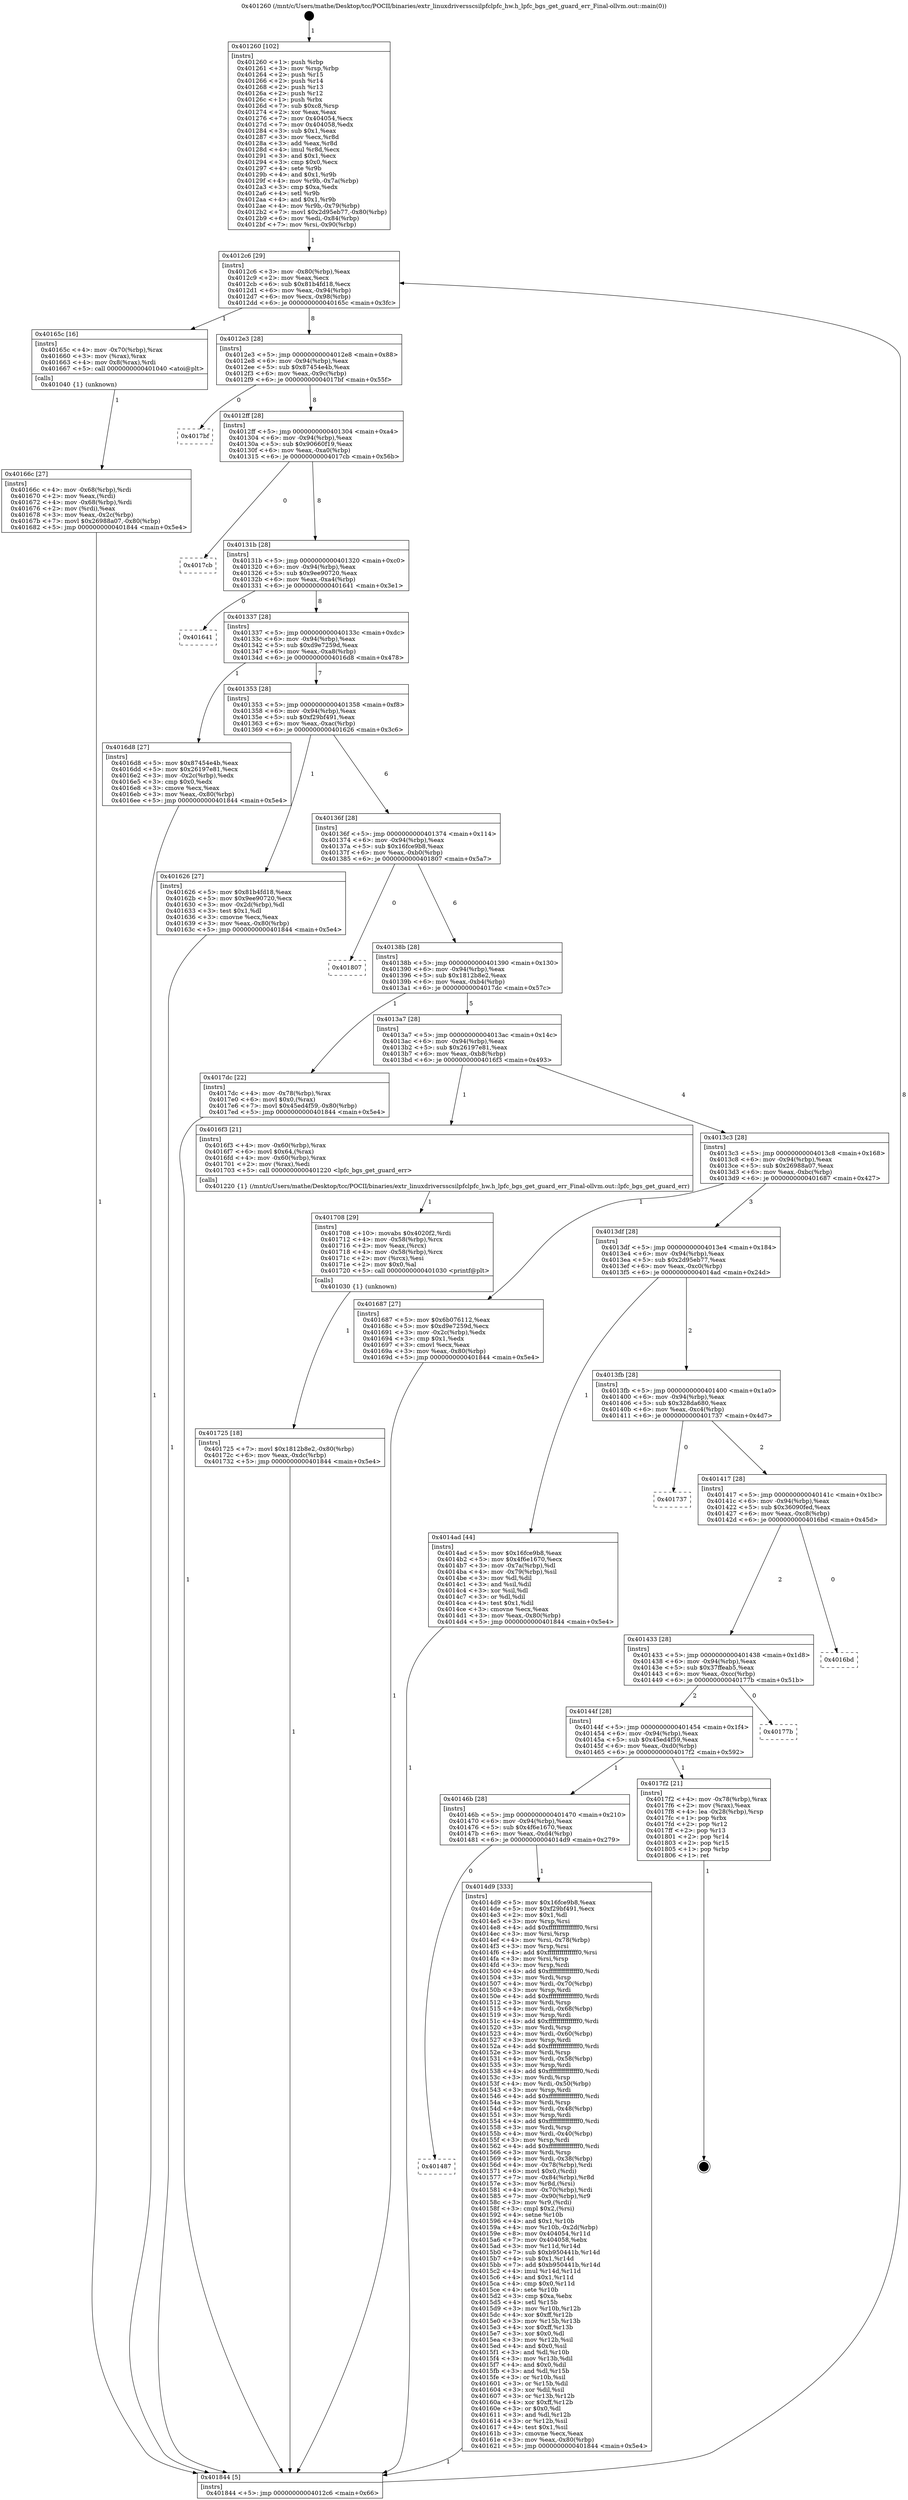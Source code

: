 digraph "0x401260" {
  label = "0x401260 (/mnt/c/Users/mathe/Desktop/tcc/POCII/binaries/extr_linuxdriversscsilpfclpfc_hw.h_lpfc_bgs_get_guard_err_Final-ollvm.out::main(0))"
  labelloc = "t"
  node[shape=record]

  Entry [label="",width=0.3,height=0.3,shape=circle,fillcolor=black,style=filled]
  "0x4012c6" [label="{
     0x4012c6 [29]\l
     | [instrs]\l
     &nbsp;&nbsp;0x4012c6 \<+3\>: mov -0x80(%rbp),%eax\l
     &nbsp;&nbsp;0x4012c9 \<+2\>: mov %eax,%ecx\l
     &nbsp;&nbsp;0x4012cb \<+6\>: sub $0x81b4fd18,%ecx\l
     &nbsp;&nbsp;0x4012d1 \<+6\>: mov %eax,-0x94(%rbp)\l
     &nbsp;&nbsp;0x4012d7 \<+6\>: mov %ecx,-0x98(%rbp)\l
     &nbsp;&nbsp;0x4012dd \<+6\>: je 000000000040165c \<main+0x3fc\>\l
  }"]
  "0x40165c" [label="{
     0x40165c [16]\l
     | [instrs]\l
     &nbsp;&nbsp;0x40165c \<+4\>: mov -0x70(%rbp),%rax\l
     &nbsp;&nbsp;0x401660 \<+3\>: mov (%rax),%rax\l
     &nbsp;&nbsp;0x401663 \<+4\>: mov 0x8(%rax),%rdi\l
     &nbsp;&nbsp;0x401667 \<+5\>: call 0000000000401040 \<atoi@plt\>\l
     | [calls]\l
     &nbsp;&nbsp;0x401040 \{1\} (unknown)\l
  }"]
  "0x4012e3" [label="{
     0x4012e3 [28]\l
     | [instrs]\l
     &nbsp;&nbsp;0x4012e3 \<+5\>: jmp 00000000004012e8 \<main+0x88\>\l
     &nbsp;&nbsp;0x4012e8 \<+6\>: mov -0x94(%rbp),%eax\l
     &nbsp;&nbsp;0x4012ee \<+5\>: sub $0x87454e4b,%eax\l
     &nbsp;&nbsp;0x4012f3 \<+6\>: mov %eax,-0x9c(%rbp)\l
     &nbsp;&nbsp;0x4012f9 \<+6\>: je 00000000004017bf \<main+0x55f\>\l
  }"]
  Exit [label="",width=0.3,height=0.3,shape=circle,fillcolor=black,style=filled,peripheries=2]
  "0x4017bf" [label="{
     0x4017bf\l
  }", style=dashed]
  "0x4012ff" [label="{
     0x4012ff [28]\l
     | [instrs]\l
     &nbsp;&nbsp;0x4012ff \<+5\>: jmp 0000000000401304 \<main+0xa4\>\l
     &nbsp;&nbsp;0x401304 \<+6\>: mov -0x94(%rbp),%eax\l
     &nbsp;&nbsp;0x40130a \<+5\>: sub $0x90660f19,%eax\l
     &nbsp;&nbsp;0x40130f \<+6\>: mov %eax,-0xa0(%rbp)\l
     &nbsp;&nbsp;0x401315 \<+6\>: je 00000000004017cb \<main+0x56b\>\l
  }"]
  "0x401725" [label="{
     0x401725 [18]\l
     | [instrs]\l
     &nbsp;&nbsp;0x401725 \<+7\>: movl $0x1812b8e2,-0x80(%rbp)\l
     &nbsp;&nbsp;0x40172c \<+6\>: mov %eax,-0xdc(%rbp)\l
     &nbsp;&nbsp;0x401732 \<+5\>: jmp 0000000000401844 \<main+0x5e4\>\l
  }"]
  "0x4017cb" [label="{
     0x4017cb\l
  }", style=dashed]
  "0x40131b" [label="{
     0x40131b [28]\l
     | [instrs]\l
     &nbsp;&nbsp;0x40131b \<+5\>: jmp 0000000000401320 \<main+0xc0\>\l
     &nbsp;&nbsp;0x401320 \<+6\>: mov -0x94(%rbp),%eax\l
     &nbsp;&nbsp;0x401326 \<+5\>: sub $0x9ee90720,%eax\l
     &nbsp;&nbsp;0x40132b \<+6\>: mov %eax,-0xa4(%rbp)\l
     &nbsp;&nbsp;0x401331 \<+6\>: je 0000000000401641 \<main+0x3e1\>\l
  }"]
  "0x401708" [label="{
     0x401708 [29]\l
     | [instrs]\l
     &nbsp;&nbsp;0x401708 \<+10\>: movabs $0x4020f2,%rdi\l
     &nbsp;&nbsp;0x401712 \<+4\>: mov -0x58(%rbp),%rcx\l
     &nbsp;&nbsp;0x401716 \<+2\>: mov %eax,(%rcx)\l
     &nbsp;&nbsp;0x401718 \<+4\>: mov -0x58(%rbp),%rcx\l
     &nbsp;&nbsp;0x40171c \<+2\>: mov (%rcx),%esi\l
     &nbsp;&nbsp;0x40171e \<+2\>: mov $0x0,%al\l
     &nbsp;&nbsp;0x401720 \<+5\>: call 0000000000401030 \<printf@plt\>\l
     | [calls]\l
     &nbsp;&nbsp;0x401030 \{1\} (unknown)\l
  }"]
  "0x401641" [label="{
     0x401641\l
  }", style=dashed]
  "0x401337" [label="{
     0x401337 [28]\l
     | [instrs]\l
     &nbsp;&nbsp;0x401337 \<+5\>: jmp 000000000040133c \<main+0xdc\>\l
     &nbsp;&nbsp;0x40133c \<+6\>: mov -0x94(%rbp),%eax\l
     &nbsp;&nbsp;0x401342 \<+5\>: sub $0xd9e7259d,%eax\l
     &nbsp;&nbsp;0x401347 \<+6\>: mov %eax,-0xa8(%rbp)\l
     &nbsp;&nbsp;0x40134d \<+6\>: je 00000000004016d8 \<main+0x478\>\l
  }"]
  "0x40166c" [label="{
     0x40166c [27]\l
     | [instrs]\l
     &nbsp;&nbsp;0x40166c \<+4\>: mov -0x68(%rbp),%rdi\l
     &nbsp;&nbsp;0x401670 \<+2\>: mov %eax,(%rdi)\l
     &nbsp;&nbsp;0x401672 \<+4\>: mov -0x68(%rbp),%rdi\l
     &nbsp;&nbsp;0x401676 \<+2\>: mov (%rdi),%eax\l
     &nbsp;&nbsp;0x401678 \<+3\>: mov %eax,-0x2c(%rbp)\l
     &nbsp;&nbsp;0x40167b \<+7\>: movl $0x26988a07,-0x80(%rbp)\l
     &nbsp;&nbsp;0x401682 \<+5\>: jmp 0000000000401844 \<main+0x5e4\>\l
  }"]
  "0x4016d8" [label="{
     0x4016d8 [27]\l
     | [instrs]\l
     &nbsp;&nbsp;0x4016d8 \<+5\>: mov $0x87454e4b,%eax\l
     &nbsp;&nbsp;0x4016dd \<+5\>: mov $0x26197e81,%ecx\l
     &nbsp;&nbsp;0x4016e2 \<+3\>: mov -0x2c(%rbp),%edx\l
     &nbsp;&nbsp;0x4016e5 \<+3\>: cmp $0x0,%edx\l
     &nbsp;&nbsp;0x4016e8 \<+3\>: cmove %ecx,%eax\l
     &nbsp;&nbsp;0x4016eb \<+3\>: mov %eax,-0x80(%rbp)\l
     &nbsp;&nbsp;0x4016ee \<+5\>: jmp 0000000000401844 \<main+0x5e4\>\l
  }"]
  "0x401353" [label="{
     0x401353 [28]\l
     | [instrs]\l
     &nbsp;&nbsp;0x401353 \<+5\>: jmp 0000000000401358 \<main+0xf8\>\l
     &nbsp;&nbsp;0x401358 \<+6\>: mov -0x94(%rbp),%eax\l
     &nbsp;&nbsp;0x40135e \<+5\>: sub $0xf29bf491,%eax\l
     &nbsp;&nbsp;0x401363 \<+6\>: mov %eax,-0xac(%rbp)\l
     &nbsp;&nbsp;0x401369 \<+6\>: je 0000000000401626 \<main+0x3c6\>\l
  }"]
  "0x401487" [label="{
     0x401487\l
  }", style=dashed]
  "0x401626" [label="{
     0x401626 [27]\l
     | [instrs]\l
     &nbsp;&nbsp;0x401626 \<+5\>: mov $0x81b4fd18,%eax\l
     &nbsp;&nbsp;0x40162b \<+5\>: mov $0x9ee90720,%ecx\l
     &nbsp;&nbsp;0x401630 \<+3\>: mov -0x2d(%rbp),%dl\l
     &nbsp;&nbsp;0x401633 \<+3\>: test $0x1,%dl\l
     &nbsp;&nbsp;0x401636 \<+3\>: cmovne %ecx,%eax\l
     &nbsp;&nbsp;0x401639 \<+3\>: mov %eax,-0x80(%rbp)\l
     &nbsp;&nbsp;0x40163c \<+5\>: jmp 0000000000401844 \<main+0x5e4\>\l
  }"]
  "0x40136f" [label="{
     0x40136f [28]\l
     | [instrs]\l
     &nbsp;&nbsp;0x40136f \<+5\>: jmp 0000000000401374 \<main+0x114\>\l
     &nbsp;&nbsp;0x401374 \<+6\>: mov -0x94(%rbp),%eax\l
     &nbsp;&nbsp;0x40137a \<+5\>: sub $0x16fce9b8,%eax\l
     &nbsp;&nbsp;0x40137f \<+6\>: mov %eax,-0xb0(%rbp)\l
     &nbsp;&nbsp;0x401385 \<+6\>: je 0000000000401807 \<main+0x5a7\>\l
  }"]
  "0x4014d9" [label="{
     0x4014d9 [333]\l
     | [instrs]\l
     &nbsp;&nbsp;0x4014d9 \<+5\>: mov $0x16fce9b8,%eax\l
     &nbsp;&nbsp;0x4014de \<+5\>: mov $0xf29bf491,%ecx\l
     &nbsp;&nbsp;0x4014e3 \<+2\>: mov $0x1,%dl\l
     &nbsp;&nbsp;0x4014e5 \<+3\>: mov %rsp,%rsi\l
     &nbsp;&nbsp;0x4014e8 \<+4\>: add $0xfffffffffffffff0,%rsi\l
     &nbsp;&nbsp;0x4014ec \<+3\>: mov %rsi,%rsp\l
     &nbsp;&nbsp;0x4014ef \<+4\>: mov %rsi,-0x78(%rbp)\l
     &nbsp;&nbsp;0x4014f3 \<+3\>: mov %rsp,%rsi\l
     &nbsp;&nbsp;0x4014f6 \<+4\>: add $0xfffffffffffffff0,%rsi\l
     &nbsp;&nbsp;0x4014fa \<+3\>: mov %rsi,%rsp\l
     &nbsp;&nbsp;0x4014fd \<+3\>: mov %rsp,%rdi\l
     &nbsp;&nbsp;0x401500 \<+4\>: add $0xfffffffffffffff0,%rdi\l
     &nbsp;&nbsp;0x401504 \<+3\>: mov %rdi,%rsp\l
     &nbsp;&nbsp;0x401507 \<+4\>: mov %rdi,-0x70(%rbp)\l
     &nbsp;&nbsp;0x40150b \<+3\>: mov %rsp,%rdi\l
     &nbsp;&nbsp;0x40150e \<+4\>: add $0xfffffffffffffff0,%rdi\l
     &nbsp;&nbsp;0x401512 \<+3\>: mov %rdi,%rsp\l
     &nbsp;&nbsp;0x401515 \<+4\>: mov %rdi,-0x68(%rbp)\l
     &nbsp;&nbsp;0x401519 \<+3\>: mov %rsp,%rdi\l
     &nbsp;&nbsp;0x40151c \<+4\>: add $0xfffffffffffffff0,%rdi\l
     &nbsp;&nbsp;0x401520 \<+3\>: mov %rdi,%rsp\l
     &nbsp;&nbsp;0x401523 \<+4\>: mov %rdi,-0x60(%rbp)\l
     &nbsp;&nbsp;0x401527 \<+3\>: mov %rsp,%rdi\l
     &nbsp;&nbsp;0x40152a \<+4\>: add $0xfffffffffffffff0,%rdi\l
     &nbsp;&nbsp;0x40152e \<+3\>: mov %rdi,%rsp\l
     &nbsp;&nbsp;0x401531 \<+4\>: mov %rdi,-0x58(%rbp)\l
     &nbsp;&nbsp;0x401535 \<+3\>: mov %rsp,%rdi\l
     &nbsp;&nbsp;0x401538 \<+4\>: add $0xfffffffffffffff0,%rdi\l
     &nbsp;&nbsp;0x40153c \<+3\>: mov %rdi,%rsp\l
     &nbsp;&nbsp;0x40153f \<+4\>: mov %rdi,-0x50(%rbp)\l
     &nbsp;&nbsp;0x401543 \<+3\>: mov %rsp,%rdi\l
     &nbsp;&nbsp;0x401546 \<+4\>: add $0xfffffffffffffff0,%rdi\l
     &nbsp;&nbsp;0x40154a \<+3\>: mov %rdi,%rsp\l
     &nbsp;&nbsp;0x40154d \<+4\>: mov %rdi,-0x48(%rbp)\l
     &nbsp;&nbsp;0x401551 \<+3\>: mov %rsp,%rdi\l
     &nbsp;&nbsp;0x401554 \<+4\>: add $0xfffffffffffffff0,%rdi\l
     &nbsp;&nbsp;0x401558 \<+3\>: mov %rdi,%rsp\l
     &nbsp;&nbsp;0x40155b \<+4\>: mov %rdi,-0x40(%rbp)\l
     &nbsp;&nbsp;0x40155f \<+3\>: mov %rsp,%rdi\l
     &nbsp;&nbsp;0x401562 \<+4\>: add $0xfffffffffffffff0,%rdi\l
     &nbsp;&nbsp;0x401566 \<+3\>: mov %rdi,%rsp\l
     &nbsp;&nbsp;0x401569 \<+4\>: mov %rdi,-0x38(%rbp)\l
     &nbsp;&nbsp;0x40156d \<+4\>: mov -0x78(%rbp),%rdi\l
     &nbsp;&nbsp;0x401571 \<+6\>: movl $0x0,(%rdi)\l
     &nbsp;&nbsp;0x401577 \<+7\>: mov -0x84(%rbp),%r8d\l
     &nbsp;&nbsp;0x40157e \<+3\>: mov %r8d,(%rsi)\l
     &nbsp;&nbsp;0x401581 \<+4\>: mov -0x70(%rbp),%rdi\l
     &nbsp;&nbsp;0x401585 \<+7\>: mov -0x90(%rbp),%r9\l
     &nbsp;&nbsp;0x40158c \<+3\>: mov %r9,(%rdi)\l
     &nbsp;&nbsp;0x40158f \<+3\>: cmpl $0x2,(%rsi)\l
     &nbsp;&nbsp;0x401592 \<+4\>: setne %r10b\l
     &nbsp;&nbsp;0x401596 \<+4\>: and $0x1,%r10b\l
     &nbsp;&nbsp;0x40159a \<+4\>: mov %r10b,-0x2d(%rbp)\l
     &nbsp;&nbsp;0x40159e \<+8\>: mov 0x404054,%r11d\l
     &nbsp;&nbsp;0x4015a6 \<+7\>: mov 0x404058,%ebx\l
     &nbsp;&nbsp;0x4015ad \<+3\>: mov %r11d,%r14d\l
     &nbsp;&nbsp;0x4015b0 \<+7\>: sub $0xb950441b,%r14d\l
     &nbsp;&nbsp;0x4015b7 \<+4\>: sub $0x1,%r14d\l
     &nbsp;&nbsp;0x4015bb \<+7\>: add $0xb950441b,%r14d\l
     &nbsp;&nbsp;0x4015c2 \<+4\>: imul %r14d,%r11d\l
     &nbsp;&nbsp;0x4015c6 \<+4\>: and $0x1,%r11d\l
     &nbsp;&nbsp;0x4015ca \<+4\>: cmp $0x0,%r11d\l
     &nbsp;&nbsp;0x4015ce \<+4\>: sete %r10b\l
     &nbsp;&nbsp;0x4015d2 \<+3\>: cmp $0xa,%ebx\l
     &nbsp;&nbsp;0x4015d5 \<+4\>: setl %r15b\l
     &nbsp;&nbsp;0x4015d9 \<+3\>: mov %r10b,%r12b\l
     &nbsp;&nbsp;0x4015dc \<+4\>: xor $0xff,%r12b\l
     &nbsp;&nbsp;0x4015e0 \<+3\>: mov %r15b,%r13b\l
     &nbsp;&nbsp;0x4015e3 \<+4\>: xor $0xff,%r13b\l
     &nbsp;&nbsp;0x4015e7 \<+3\>: xor $0x0,%dl\l
     &nbsp;&nbsp;0x4015ea \<+3\>: mov %r12b,%sil\l
     &nbsp;&nbsp;0x4015ed \<+4\>: and $0x0,%sil\l
     &nbsp;&nbsp;0x4015f1 \<+3\>: and %dl,%r10b\l
     &nbsp;&nbsp;0x4015f4 \<+3\>: mov %r13b,%dil\l
     &nbsp;&nbsp;0x4015f7 \<+4\>: and $0x0,%dil\l
     &nbsp;&nbsp;0x4015fb \<+3\>: and %dl,%r15b\l
     &nbsp;&nbsp;0x4015fe \<+3\>: or %r10b,%sil\l
     &nbsp;&nbsp;0x401601 \<+3\>: or %r15b,%dil\l
     &nbsp;&nbsp;0x401604 \<+3\>: xor %dil,%sil\l
     &nbsp;&nbsp;0x401607 \<+3\>: or %r13b,%r12b\l
     &nbsp;&nbsp;0x40160a \<+4\>: xor $0xff,%r12b\l
     &nbsp;&nbsp;0x40160e \<+3\>: or $0x0,%dl\l
     &nbsp;&nbsp;0x401611 \<+3\>: and %dl,%r12b\l
     &nbsp;&nbsp;0x401614 \<+3\>: or %r12b,%sil\l
     &nbsp;&nbsp;0x401617 \<+4\>: test $0x1,%sil\l
     &nbsp;&nbsp;0x40161b \<+3\>: cmovne %ecx,%eax\l
     &nbsp;&nbsp;0x40161e \<+3\>: mov %eax,-0x80(%rbp)\l
     &nbsp;&nbsp;0x401621 \<+5\>: jmp 0000000000401844 \<main+0x5e4\>\l
  }"]
  "0x401807" [label="{
     0x401807\l
  }", style=dashed]
  "0x40138b" [label="{
     0x40138b [28]\l
     | [instrs]\l
     &nbsp;&nbsp;0x40138b \<+5\>: jmp 0000000000401390 \<main+0x130\>\l
     &nbsp;&nbsp;0x401390 \<+6\>: mov -0x94(%rbp),%eax\l
     &nbsp;&nbsp;0x401396 \<+5\>: sub $0x1812b8e2,%eax\l
     &nbsp;&nbsp;0x40139b \<+6\>: mov %eax,-0xb4(%rbp)\l
     &nbsp;&nbsp;0x4013a1 \<+6\>: je 00000000004017dc \<main+0x57c\>\l
  }"]
  "0x40146b" [label="{
     0x40146b [28]\l
     | [instrs]\l
     &nbsp;&nbsp;0x40146b \<+5\>: jmp 0000000000401470 \<main+0x210\>\l
     &nbsp;&nbsp;0x401470 \<+6\>: mov -0x94(%rbp),%eax\l
     &nbsp;&nbsp;0x401476 \<+5\>: sub $0x4f6e1670,%eax\l
     &nbsp;&nbsp;0x40147b \<+6\>: mov %eax,-0xd4(%rbp)\l
     &nbsp;&nbsp;0x401481 \<+6\>: je 00000000004014d9 \<main+0x279\>\l
  }"]
  "0x4017dc" [label="{
     0x4017dc [22]\l
     | [instrs]\l
     &nbsp;&nbsp;0x4017dc \<+4\>: mov -0x78(%rbp),%rax\l
     &nbsp;&nbsp;0x4017e0 \<+6\>: movl $0x0,(%rax)\l
     &nbsp;&nbsp;0x4017e6 \<+7\>: movl $0x45ed4f59,-0x80(%rbp)\l
     &nbsp;&nbsp;0x4017ed \<+5\>: jmp 0000000000401844 \<main+0x5e4\>\l
  }"]
  "0x4013a7" [label="{
     0x4013a7 [28]\l
     | [instrs]\l
     &nbsp;&nbsp;0x4013a7 \<+5\>: jmp 00000000004013ac \<main+0x14c\>\l
     &nbsp;&nbsp;0x4013ac \<+6\>: mov -0x94(%rbp),%eax\l
     &nbsp;&nbsp;0x4013b2 \<+5\>: sub $0x26197e81,%eax\l
     &nbsp;&nbsp;0x4013b7 \<+6\>: mov %eax,-0xb8(%rbp)\l
     &nbsp;&nbsp;0x4013bd \<+6\>: je 00000000004016f3 \<main+0x493\>\l
  }"]
  "0x4017f2" [label="{
     0x4017f2 [21]\l
     | [instrs]\l
     &nbsp;&nbsp;0x4017f2 \<+4\>: mov -0x78(%rbp),%rax\l
     &nbsp;&nbsp;0x4017f6 \<+2\>: mov (%rax),%eax\l
     &nbsp;&nbsp;0x4017f8 \<+4\>: lea -0x28(%rbp),%rsp\l
     &nbsp;&nbsp;0x4017fc \<+1\>: pop %rbx\l
     &nbsp;&nbsp;0x4017fd \<+2\>: pop %r12\l
     &nbsp;&nbsp;0x4017ff \<+2\>: pop %r13\l
     &nbsp;&nbsp;0x401801 \<+2\>: pop %r14\l
     &nbsp;&nbsp;0x401803 \<+2\>: pop %r15\l
     &nbsp;&nbsp;0x401805 \<+1\>: pop %rbp\l
     &nbsp;&nbsp;0x401806 \<+1\>: ret\l
  }"]
  "0x4016f3" [label="{
     0x4016f3 [21]\l
     | [instrs]\l
     &nbsp;&nbsp;0x4016f3 \<+4\>: mov -0x60(%rbp),%rax\l
     &nbsp;&nbsp;0x4016f7 \<+6\>: movl $0x64,(%rax)\l
     &nbsp;&nbsp;0x4016fd \<+4\>: mov -0x60(%rbp),%rax\l
     &nbsp;&nbsp;0x401701 \<+2\>: mov (%rax),%edi\l
     &nbsp;&nbsp;0x401703 \<+5\>: call 0000000000401220 \<lpfc_bgs_get_guard_err\>\l
     | [calls]\l
     &nbsp;&nbsp;0x401220 \{1\} (/mnt/c/Users/mathe/Desktop/tcc/POCII/binaries/extr_linuxdriversscsilpfclpfc_hw.h_lpfc_bgs_get_guard_err_Final-ollvm.out::lpfc_bgs_get_guard_err)\l
  }"]
  "0x4013c3" [label="{
     0x4013c3 [28]\l
     | [instrs]\l
     &nbsp;&nbsp;0x4013c3 \<+5\>: jmp 00000000004013c8 \<main+0x168\>\l
     &nbsp;&nbsp;0x4013c8 \<+6\>: mov -0x94(%rbp),%eax\l
     &nbsp;&nbsp;0x4013ce \<+5\>: sub $0x26988a07,%eax\l
     &nbsp;&nbsp;0x4013d3 \<+6\>: mov %eax,-0xbc(%rbp)\l
     &nbsp;&nbsp;0x4013d9 \<+6\>: je 0000000000401687 \<main+0x427\>\l
  }"]
  "0x40144f" [label="{
     0x40144f [28]\l
     | [instrs]\l
     &nbsp;&nbsp;0x40144f \<+5\>: jmp 0000000000401454 \<main+0x1f4\>\l
     &nbsp;&nbsp;0x401454 \<+6\>: mov -0x94(%rbp),%eax\l
     &nbsp;&nbsp;0x40145a \<+5\>: sub $0x45ed4f59,%eax\l
     &nbsp;&nbsp;0x40145f \<+6\>: mov %eax,-0xd0(%rbp)\l
     &nbsp;&nbsp;0x401465 \<+6\>: je 00000000004017f2 \<main+0x592\>\l
  }"]
  "0x401687" [label="{
     0x401687 [27]\l
     | [instrs]\l
     &nbsp;&nbsp;0x401687 \<+5\>: mov $0x6b076112,%eax\l
     &nbsp;&nbsp;0x40168c \<+5\>: mov $0xd9e7259d,%ecx\l
     &nbsp;&nbsp;0x401691 \<+3\>: mov -0x2c(%rbp),%edx\l
     &nbsp;&nbsp;0x401694 \<+3\>: cmp $0x1,%edx\l
     &nbsp;&nbsp;0x401697 \<+3\>: cmovl %ecx,%eax\l
     &nbsp;&nbsp;0x40169a \<+3\>: mov %eax,-0x80(%rbp)\l
     &nbsp;&nbsp;0x40169d \<+5\>: jmp 0000000000401844 \<main+0x5e4\>\l
  }"]
  "0x4013df" [label="{
     0x4013df [28]\l
     | [instrs]\l
     &nbsp;&nbsp;0x4013df \<+5\>: jmp 00000000004013e4 \<main+0x184\>\l
     &nbsp;&nbsp;0x4013e4 \<+6\>: mov -0x94(%rbp),%eax\l
     &nbsp;&nbsp;0x4013ea \<+5\>: sub $0x2d95eb77,%eax\l
     &nbsp;&nbsp;0x4013ef \<+6\>: mov %eax,-0xc0(%rbp)\l
     &nbsp;&nbsp;0x4013f5 \<+6\>: je 00000000004014ad \<main+0x24d\>\l
  }"]
  "0x40177b" [label="{
     0x40177b\l
  }", style=dashed]
  "0x4014ad" [label="{
     0x4014ad [44]\l
     | [instrs]\l
     &nbsp;&nbsp;0x4014ad \<+5\>: mov $0x16fce9b8,%eax\l
     &nbsp;&nbsp;0x4014b2 \<+5\>: mov $0x4f6e1670,%ecx\l
     &nbsp;&nbsp;0x4014b7 \<+3\>: mov -0x7a(%rbp),%dl\l
     &nbsp;&nbsp;0x4014ba \<+4\>: mov -0x79(%rbp),%sil\l
     &nbsp;&nbsp;0x4014be \<+3\>: mov %dl,%dil\l
     &nbsp;&nbsp;0x4014c1 \<+3\>: and %sil,%dil\l
     &nbsp;&nbsp;0x4014c4 \<+3\>: xor %sil,%dl\l
     &nbsp;&nbsp;0x4014c7 \<+3\>: or %dl,%dil\l
     &nbsp;&nbsp;0x4014ca \<+4\>: test $0x1,%dil\l
     &nbsp;&nbsp;0x4014ce \<+3\>: cmovne %ecx,%eax\l
     &nbsp;&nbsp;0x4014d1 \<+3\>: mov %eax,-0x80(%rbp)\l
     &nbsp;&nbsp;0x4014d4 \<+5\>: jmp 0000000000401844 \<main+0x5e4\>\l
  }"]
  "0x4013fb" [label="{
     0x4013fb [28]\l
     | [instrs]\l
     &nbsp;&nbsp;0x4013fb \<+5\>: jmp 0000000000401400 \<main+0x1a0\>\l
     &nbsp;&nbsp;0x401400 \<+6\>: mov -0x94(%rbp),%eax\l
     &nbsp;&nbsp;0x401406 \<+5\>: sub $0x328da680,%eax\l
     &nbsp;&nbsp;0x40140b \<+6\>: mov %eax,-0xc4(%rbp)\l
     &nbsp;&nbsp;0x401411 \<+6\>: je 0000000000401737 \<main+0x4d7\>\l
  }"]
  "0x401844" [label="{
     0x401844 [5]\l
     | [instrs]\l
     &nbsp;&nbsp;0x401844 \<+5\>: jmp 00000000004012c6 \<main+0x66\>\l
  }"]
  "0x401260" [label="{
     0x401260 [102]\l
     | [instrs]\l
     &nbsp;&nbsp;0x401260 \<+1\>: push %rbp\l
     &nbsp;&nbsp;0x401261 \<+3\>: mov %rsp,%rbp\l
     &nbsp;&nbsp;0x401264 \<+2\>: push %r15\l
     &nbsp;&nbsp;0x401266 \<+2\>: push %r14\l
     &nbsp;&nbsp;0x401268 \<+2\>: push %r13\l
     &nbsp;&nbsp;0x40126a \<+2\>: push %r12\l
     &nbsp;&nbsp;0x40126c \<+1\>: push %rbx\l
     &nbsp;&nbsp;0x40126d \<+7\>: sub $0xc8,%rsp\l
     &nbsp;&nbsp;0x401274 \<+2\>: xor %eax,%eax\l
     &nbsp;&nbsp;0x401276 \<+7\>: mov 0x404054,%ecx\l
     &nbsp;&nbsp;0x40127d \<+7\>: mov 0x404058,%edx\l
     &nbsp;&nbsp;0x401284 \<+3\>: sub $0x1,%eax\l
     &nbsp;&nbsp;0x401287 \<+3\>: mov %ecx,%r8d\l
     &nbsp;&nbsp;0x40128a \<+3\>: add %eax,%r8d\l
     &nbsp;&nbsp;0x40128d \<+4\>: imul %r8d,%ecx\l
     &nbsp;&nbsp;0x401291 \<+3\>: and $0x1,%ecx\l
     &nbsp;&nbsp;0x401294 \<+3\>: cmp $0x0,%ecx\l
     &nbsp;&nbsp;0x401297 \<+4\>: sete %r9b\l
     &nbsp;&nbsp;0x40129b \<+4\>: and $0x1,%r9b\l
     &nbsp;&nbsp;0x40129f \<+4\>: mov %r9b,-0x7a(%rbp)\l
     &nbsp;&nbsp;0x4012a3 \<+3\>: cmp $0xa,%edx\l
     &nbsp;&nbsp;0x4012a6 \<+4\>: setl %r9b\l
     &nbsp;&nbsp;0x4012aa \<+4\>: and $0x1,%r9b\l
     &nbsp;&nbsp;0x4012ae \<+4\>: mov %r9b,-0x79(%rbp)\l
     &nbsp;&nbsp;0x4012b2 \<+7\>: movl $0x2d95eb77,-0x80(%rbp)\l
     &nbsp;&nbsp;0x4012b9 \<+6\>: mov %edi,-0x84(%rbp)\l
     &nbsp;&nbsp;0x4012bf \<+7\>: mov %rsi,-0x90(%rbp)\l
  }"]
  "0x401433" [label="{
     0x401433 [28]\l
     | [instrs]\l
     &nbsp;&nbsp;0x401433 \<+5\>: jmp 0000000000401438 \<main+0x1d8\>\l
     &nbsp;&nbsp;0x401438 \<+6\>: mov -0x94(%rbp),%eax\l
     &nbsp;&nbsp;0x40143e \<+5\>: sub $0x37ffeab5,%eax\l
     &nbsp;&nbsp;0x401443 \<+6\>: mov %eax,-0xcc(%rbp)\l
     &nbsp;&nbsp;0x401449 \<+6\>: je 000000000040177b \<main+0x51b\>\l
  }"]
  "0x401737" [label="{
     0x401737\l
  }", style=dashed]
  "0x401417" [label="{
     0x401417 [28]\l
     | [instrs]\l
     &nbsp;&nbsp;0x401417 \<+5\>: jmp 000000000040141c \<main+0x1bc\>\l
     &nbsp;&nbsp;0x40141c \<+6\>: mov -0x94(%rbp),%eax\l
     &nbsp;&nbsp;0x401422 \<+5\>: sub $0x36090fed,%eax\l
     &nbsp;&nbsp;0x401427 \<+6\>: mov %eax,-0xc8(%rbp)\l
     &nbsp;&nbsp;0x40142d \<+6\>: je 00000000004016bd \<main+0x45d\>\l
  }"]
  "0x4016bd" [label="{
     0x4016bd\l
  }", style=dashed]
  Entry -> "0x401260" [label=" 1"]
  "0x4012c6" -> "0x40165c" [label=" 1"]
  "0x4012c6" -> "0x4012e3" [label=" 8"]
  "0x4017f2" -> Exit [label=" 1"]
  "0x4012e3" -> "0x4017bf" [label=" 0"]
  "0x4012e3" -> "0x4012ff" [label=" 8"]
  "0x4017dc" -> "0x401844" [label=" 1"]
  "0x4012ff" -> "0x4017cb" [label=" 0"]
  "0x4012ff" -> "0x40131b" [label=" 8"]
  "0x401725" -> "0x401844" [label=" 1"]
  "0x40131b" -> "0x401641" [label=" 0"]
  "0x40131b" -> "0x401337" [label=" 8"]
  "0x401708" -> "0x401725" [label=" 1"]
  "0x401337" -> "0x4016d8" [label=" 1"]
  "0x401337" -> "0x401353" [label=" 7"]
  "0x4016f3" -> "0x401708" [label=" 1"]
  "0x401353" -> "0x401626" [label=" 1"]
  "0x401353" -> "0x40136f" [label=" 6"]
  "0x401687" -> "0x401844" [label=" 1"]
  "0x40136f" -> "0x401807" [label=" 0"]
  "0x40136f" -> "0x40138b" [label=" 6"]
  "0x40166c" -> "0x401844" [label=" 1"]
  "0x40138b" -> "0x4017dc" [label=" 1"]
  "0x40138b" -> "0x4013a7" [label=" 5"]
  "0x401626" -> "0x401844" [label=" 1"]
  "0x4013a7" -> "0x4016f3" [label=" 1"]
  "0x4013a7" -> "0x4013c3" [label=" 4"]
  "0x4014d9" -> "0x401844" [label=" 1"]
  "0x4013c3" -> "0x401687" [label=" 1"]
  "0x4013c3" -> "0x4013df" [label=" 3"]
  "0x40146b" -> "0x401487" [label=" 0"]
  "0x4013df" -> "0x4014ad" [label=" 1"]
  "0x4013df" -> "0x4013fb" [label=" 2"]
  "0x4014ad" -> "0x401844" [label=" 1"]
  "0x401260" -> "0x4012c6" [label=" 1"]
  "0x401844" -> "0x4012c6" [label=" 8"]
  "0x40146b" -> "0x4014d9" [label=" 1"]
  "0x4013fb" -> "0x401737" [label=" 0"]
  "0x4013fb" -> "0x401417" [label=" 2"]
  "0x40144f" -> "0x40146b" [label=" 1"]
  "0x401417" -> "0x4016bd" [label=" 0"]
  "0x401417" -> "0x401433" [label=" 2"]
  "0x40165c" -> "0x40166c" [label=" 1"]
  "0x401433" -> "0x40177b" [label=" 0"]
  "0x401433" -> "0x40144f" [label=" 2"]
  "0x4016d8" -> "0x401844" [label=" 1"]
  "0x40144f" -> "0x4017f2" [label=" 1"]
}
